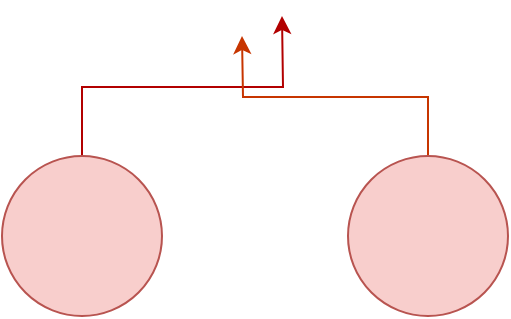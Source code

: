 <mxfile version="10.8.4" type="github"><diagram id="xByUpZkAIr56Cv3ypn6B" name="Page-1"><mxGraphModel dx="1394" dy="765" grid="1" gridSize="10" guides="1" tooltips="1" connect="1" arrows="1" fold="1" page="1" pageScale="1" pageWidth="827" pageHeight="1169" math="0" shadow="0"><root><mxCell id="0"/><mxCell id="1" parent="0"/><mxCell id="F95kGQR1UAclAK83OojG-2" style="edgeStyle=orthogonalEdgeStyle;rounded=0;orthogonalLoop=1;jettySize=auto;html=1;exitX=0.5;exitY=0;exitDx=0;exitDy=0;fillColor=#e51400;strokeColor=#B20000;" edge="1" parent="1" source="BouJrjFAateOLRawkA-G-1"><mxGeometry relative="1" as="geometry"><mxPoint x="380" y="200" as="targetPoint"/></mxGeometry></mxCell><mxCell id="BouJrjFAateOLRawkA-G-1" value="" style="ellipse;whiteSpace=wrap;html=1;aspect=fixed;fillColor=#f8cecc;strokeColor=#b85450;rotation=0;" parent="1" vertex="1"><mxGeometry x="240" y="270" width="80" height="80" as="geometry"/></mxCell><mxCell id="F95kGQR1UAclAK83OojG-3" style="edgeStyle=orthogonalEdgeStyle;rounded=0;orthogonalLoop=1;jettySize=auto;html=1;exitX=0.5;exitY=0;exitDx=0;exitDy=0;fillColor=#fa6800;strokeColor=#C73500;" edge="1" parent="1" source="F95kGQR1UAclAK83OojG-1"><mxGeometry relative="1" as="geometry"><mxPoint x="360" y="210" as="targetPoint"/></mxGeometry></mxCell><mxCell id="F95kGQR1UAclAK83OojG-1" value="" style="ellipse;whiteSpace=wrap;html=1;aspect=fixed;fillColor=#f8cecc;strokeColor=#b85450;" vertex="1" parent="1"><mxGeometry x="413" y="270" width="80" height="80" as="geometry"/></mxCell></root></mxGraphModel></diagram></mxfile>